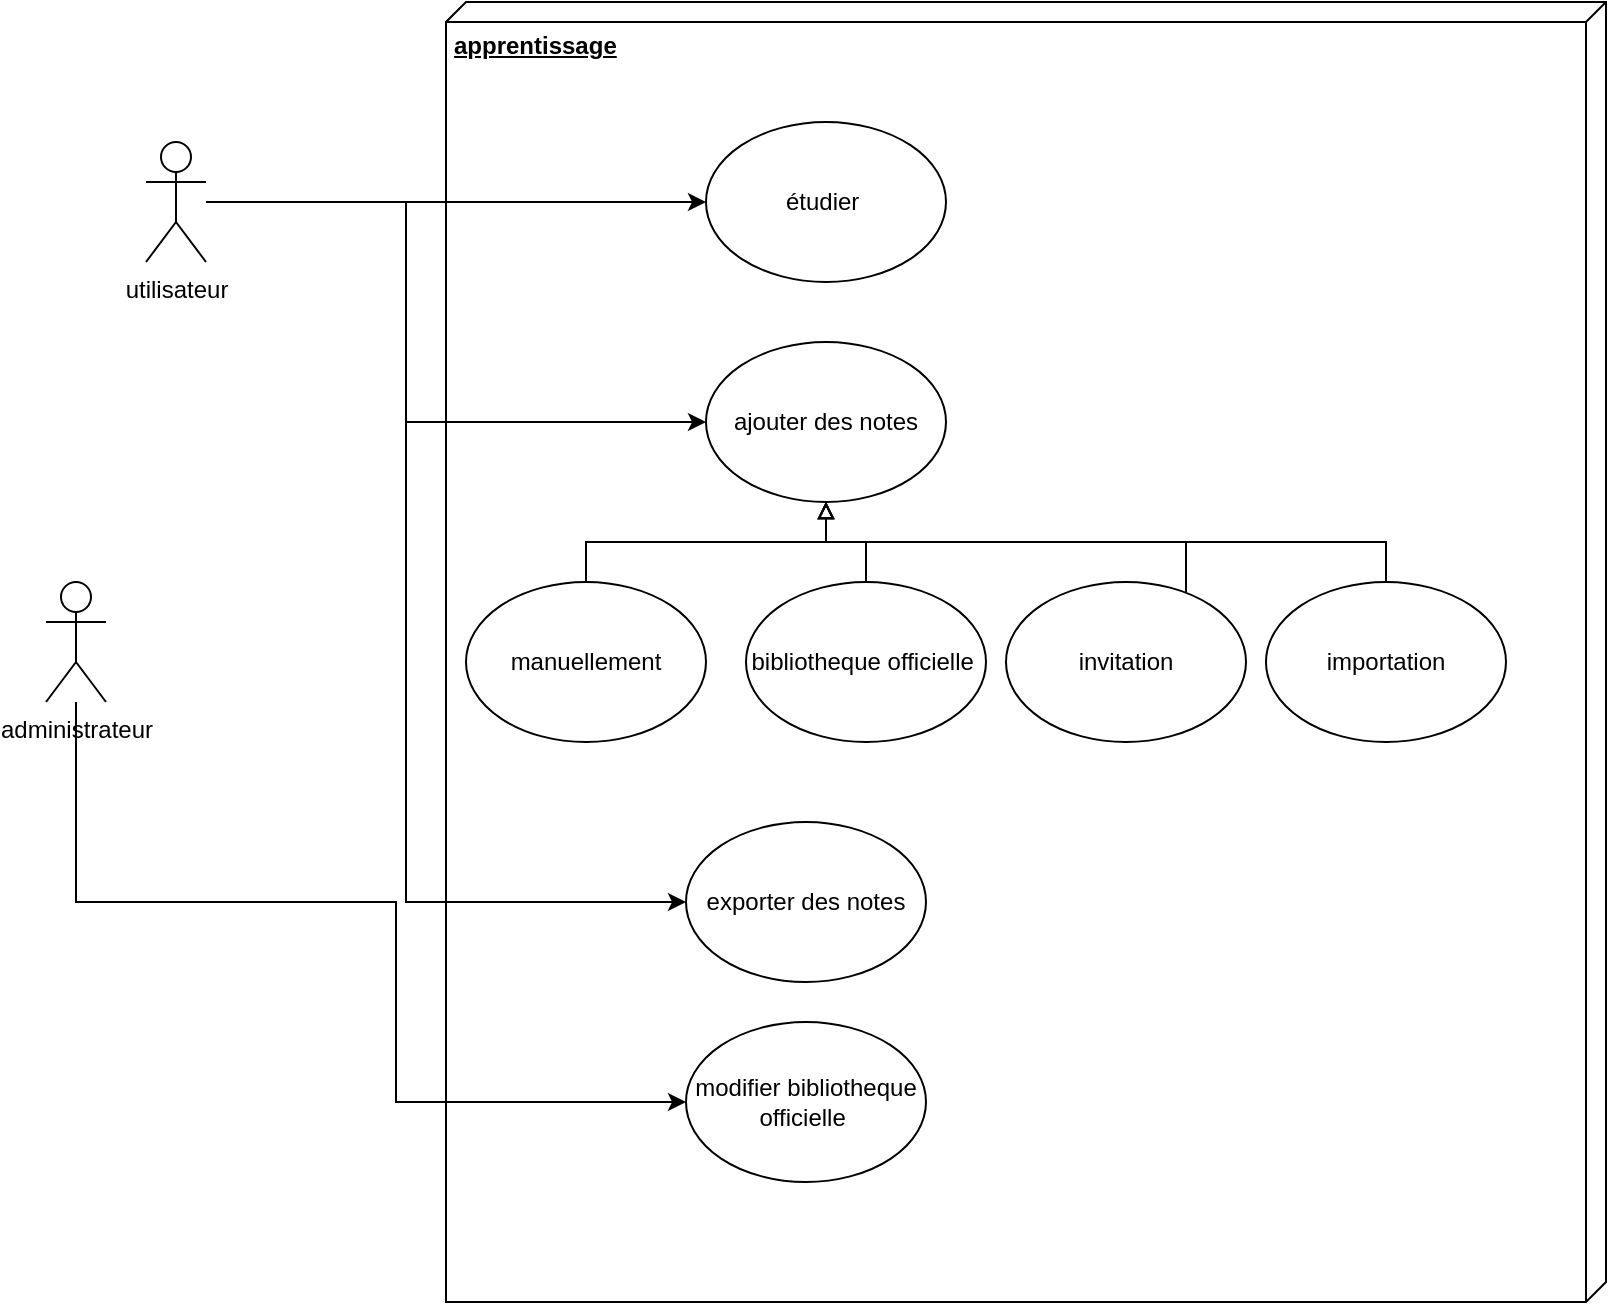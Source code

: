 <mxfile version="14.1.8" type="device"><diagram id="1FJryU_BnpjjJ2vskMfZ" name="Page-1"><mxGraphModel dx="946" dy="672" grid="1" gridSize="10" guides="1" tooltips="1" connect="1" arrows="1" fold="1" page="1" pageScale="1" pageWidth="827" pageHeight="1169" math="0" shadow="0"><root><mxCell id="0"/><mxCell id="1" parent="0"/><mxCell id="eYU1EeGeEZeb0heAOa53-1" value="&lt;span style=&quot;font-weight: 700 ; text-align: center&quot;&gt;apprentissage&lt;/span&gt;" style="verticalAlign=top;align=left;spacingTop=8;spacingLeft=2;spacingRight=12;shape=cube;size=10;direction=south;fontStyle=4;html=1;" parent="1" vertex="1"><mxGeometry x="270" y="90" width="580" height="650" as="geometry"/></mxCell><mxCell id="mLUd8GiBgQv7k_4pwDdB-1" style="edgeStyle=orthogonalEdgeStyle;rounded=0;orthogonalLoop=1;jettySize=auto;html=1;entryX=0;entryY=0.5;entryDx=0;entryDy=0;" parent="1" source="eYU1EeGeEZeb0heAOa53-2" target="v_Hy7JmqhF6TzEI5DPfl-1" edge="1"><mxGeometry relative="1" as="geometry"/></mxCell><mxCell id="mLUd8GiBgQv7k_4pwDdB-2" style="edgeStyle=orthogonalEdgeStyle;rounded=0;orthogonalLoop=1;jettySize=auto;html=1;entryX=0;entryY=0.5;entryDx=0;entryDy=0;" parent="1" source="eYU1EeGeEZeb0heAOa53-2" target="v_Hy7JmqhF6TzEI5DPfl-2" edge="1"><mxGeometry relative="1" as="geometry"><Array as="points"><mxPoint x="250" y="190"/><mxPoint x="250" y="300"/></Array></mxGeometry></mxCell><mxCell id="mLUd8GiBgQv7k_4pwDdB-3" style="edgeStyle=orthogonalEdgeStyle;rounded=0;orthogonalLoop=1;jettySize=auto;html=1;entryX=0;entryY=0.5;entryDx=0;entryDy=0;" parent="1" source="eYU1EeGeEZeb0heAOa53-2" target="v_Hy7JmqhF6TzEI5DPfl-12" edge="1"><mxGeometry relative="1" as="geometry"><Array as="points"><mxPoint x="250" y="190"/><mxPoint x="250" y="540"/></Array></mxGeometry></mxCell><mxCell id="eYU1EeGeEZeb0heAOa53-2" value="utilisateur" style="shape=umlActor;verticalLabelPosition=bottom;verticalAlign=top;html=1;" parent="1" vertex="1"><mxGeometry x="120" y="160" width="30" height="60" as="geometry"/></mxCell><mxCell id="CwpXWjSCvnP-ltZwh9YY-1" style="edgeStyle=orthogonalEdgeStyle;rounded=0;orthogonalLoop=1;jettySize=auto;html=1;entryX=0;entryY=0.5;entryDx=0;entryDy=0;" edge="1" parent="1" source="eYU1EeGeEZeb0heAOa53-4" target="v_Hy7JmqhF6TzEI5DPfl-9"><mxGeometry relative="1" as="geometry"><Array as="points"><mxPoint x="85" y="540"/><mxPoint x="245" y="540"/><mxPoint x="245" y="640"/></Array></mxGeometry></mxCell><mxCell id="eYU1EeGeEZeb0heAOa53-4" value="administrateur" style="shape=umlActor;verticalLabelPosition=bottom;verticalAlign=top;html=1;" parent="1" vertex="1"><mxGeometry x="70" y="380" width="30" height="60" as="geometry"/></mxCell><mxCell id="p7qIdy9As_498BjsmhZh-2" value="" style="edgeStyle=orthogonalEdgeStyle;rounded=0;orthogonalLoop=1;jettySize=auto;html=1;" parent="1" edge="1"><mxGeometry relative="1" as="geometry"><mxPoint x="354" y="180" as="targetPoint"/></mxGeometry></mxCell><mxCell id="CaJcZEst1nuOCn0RTIlC-4" value="" style="edgeStyle=orthogonalEdgeStyle;rounded=0;orthogonalLoop=1;jettySize=auto;html=1;" parent="1" edge="1"><mxGeometry relative="1" as="geometry"><mxPoint x="354" y="340" as="targetPoint"/></mxGeometry></mxCell><mxCell id="CaJcZEst1nuOCn0RTIlC-11" value="&amp;lt;&amp;lt;extend&amp;gt;&amp;gt;" style="edgeLabel;html=1;align=center;verticalAlign=middle;resizable=0;points=[];" parent="CaJcZEst1nuOCn0RTIlC-4" vertex="1" connectable="0"><mxGeometry x="-0.129" y="1" relative="1" as="geometry"><mxPoint x="47" y="340.83" as="offset"/></mxGeometry></mxCell><mxCell id="v_Hy7JmqhF6TzEI5DPfl-1" value="étudier&amp;nbsp;" style="ellipse;whiteSpace=wrap;html=1;" parent="1" vertex="1"><mxGeometry x="400" y="150" width="120" height="80" as="geometry"/></mxCell><mxCell id="v_Hy7JmqhF6TzEI5DPfl-2" value="ajouter des notes" style="ellipse;whiteSpace=wrap;html=1;" parent="1" vertex="1"><mxGeometry x="400" y="260" width="120" height="80" as="geometry"/></mxCell><mxCell id="v_Hy7JmqhF6TzEI5DPfl-6" style="edgeStyle=orthogonalEdgeStyle;rounded=0;orthogonalLoop=1;jettySize=auto;html=1;endArrow=block;endFill=0;" parent="1" source="v_Hy7JmqhF6TzEI5DPfl-3" target="v_Hy7JmqhF6TzEI5DPfl-2" edge="1"><mxGeometry relative="1" as="geometry"/></mxCell><mxCell id="v_Hy7JmqhF6TzEI5DPfl-3" value="manuellement" style="ellipse;whiteSpace=wrap;html=1;" parent="1" vertex="1"><mxGeometry x="280" y="380" width="120" height="80" as="geometry"/></mxCell><mxCell id="v_Hy7JmqhF6TzEI5DPfl-7" style="edgeStyle=orthogonalEdgeStyle;rounded=0;orthogonalLoop=1;jettySize=auto;html=1;entryX=0.5;entryY=1;entryDx=0;entryDy=0;endArrow=block;endFill=0;" parent="1" source="v_Hy7JmqhF6TzEI5DPfl-4" target="v_Hy7JmqhF6TzEI5DPfl-2" edge="1"><mxGeometry relative="1" as="geometry"/></mxCell><mxCell id="v_Hy7JmqhF6TzEI5DPfl-4" value="bibliotheque officielle&amp;nbsp;" style="ellipse;whiteSpace=wrap;html=1;" parent="1" vertex="1"><mxGeometry x="420" y="380" width="120" height="80" as="geometry"/></mxCell><mxCell id="v_Hy7JmqhF6TzEI5DPfl-8" style="edgeStyle=orthogonalEdgeStyle;rounded=0;orthogonalLoop=1;jettySize=auto;html=1;endArrow=block;endFill=0;" parent="1" source="v_Hy7JmqhF6TzEI5DPfl-5" edge="1"><mxGeometry relative="1" as="geometry"><mxPoint x="460" y="340" as="targetPoint"/><Array as="points"><mxPoint x="640" y="360"/><mxPoint x="460" y="360"/></Array></mxGeometry></mxCell><mxCell id="v_Hy7JmqhF6TzEI5DPfl-5" value="invitation" style="ellipse;whiteSpace=wrap;html=1;" parent="1" vertex="1"><mxGeometry x="550" y="380" width="120" height="80" as="geometry"/></mxCell><mxCell id="v_Hy7JmqhF6TzEI5DPfl-9" value="modifier bibliotheque officielle&amp;nbsp;" style="ellipse;whiteSpace=wrap;html=1;" parent="1" vertex="1"><mxGeometry x="390" y="600" width="120" height="80" as="geometry"/></mxCell><mxCell id="v_Hy7JmqhF6TzEI5DPfl-11" style="edgeStyle=orthogonalEdgeStyle;rounded=0;orthogonalLoop=1;jettySize=auto;html=1;endArrow=block;endFill=0;" parent="1" source="v_Hy7JmqhF6TzEI5DPfl-10" edge="1"><mxGeometry relative="1" as="geometry"><mxPoint x="460" y="340" as="targetPoint"/><Array as="points"><mxPoint x="740" y="360"/><mxPoint x="460" y="360"/></Array></mxGeometry></mxCell><mxCell id="v_Hy7JmqhF6TzEI5DPfl-10" value="importation" style="ellipse;whiteSpace=wrap;html=1;" parent="1" vertex="1"><mxGeometry x="680" y="380" width="120" height="80" as="geometry"/></mxCell><mxCell id="v_Hy7JmqhF6TzEI5DPfl-12" value="exporter des notes" style="ellipse;whiteSpace=wrap;html=1;" parent="1" vertex="1"><mxGeometry x="390" y="500" width="120" height="80" as="geometry"/></mxCell></root></mxGraphModel></diagram></mxfile>